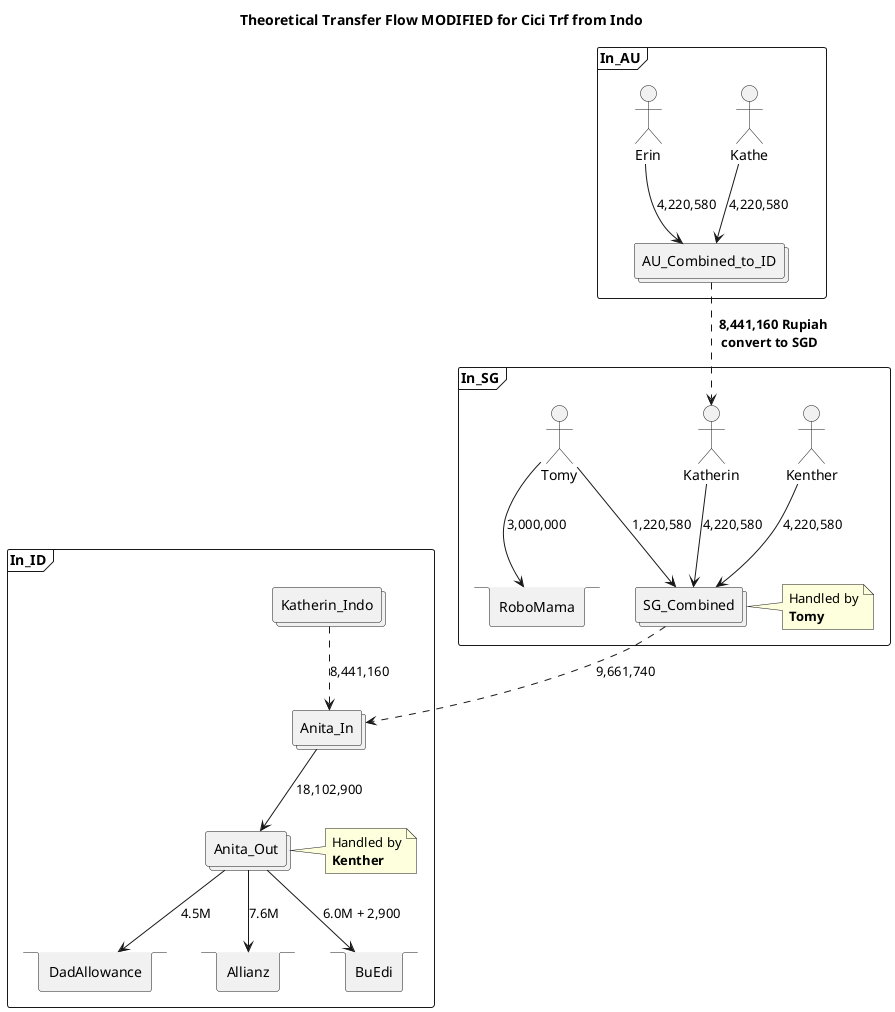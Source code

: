 @startuml

title Theoretical Transfer Flow MODIFIED for Cici Trf from Indo

frame In_AU {
    actor Kathe
    actor Erin
    collections AU_Combined_to_ID
}
frame In_ID {
    stack DadAllowance
    stack Allianz
    stack BuEdi
    collections Anita_In
    collections Anita_Out
    note right
        Handled by
        **Kenther**
    end note
    collections Katherin_Indo
}
frame In_SG {
    actor Kenther
    actor Katherin
    actor Tomy
    stack RoboMama
    collections SG_Combined
    note right
        Handled by
        **Tomy**
    end note
}

Kathe --> AU_Combined_to_ID : 4,220,580
Erin --> AU_Combined_to_ID : 4,220,580
AU_Combined_to_ID -[dashed]-> Katherin : **  8,441,160 Rupiah**\n**convert to SGD**

Tomy --> RoboMama : 3,000,000
Tomy --> SG_Combined : 1,220,580
Kenther --> SG_Combined : 4,220,580
Katherin --> SG_Combined : 4,220,580

Katherin_Indo -[dashed]-> Anita_In : 8,441,160
SG_Combined -[dashed]-> Anita_In : 9,661,740

Anita_In --> Anita_Out : 18,102,900
Anita_Out --> Allianz : 7.6M
Anita_Out --> BuEdi : 6.0M + 2,900
Anita_Out --> DadAllowance : 4.5M